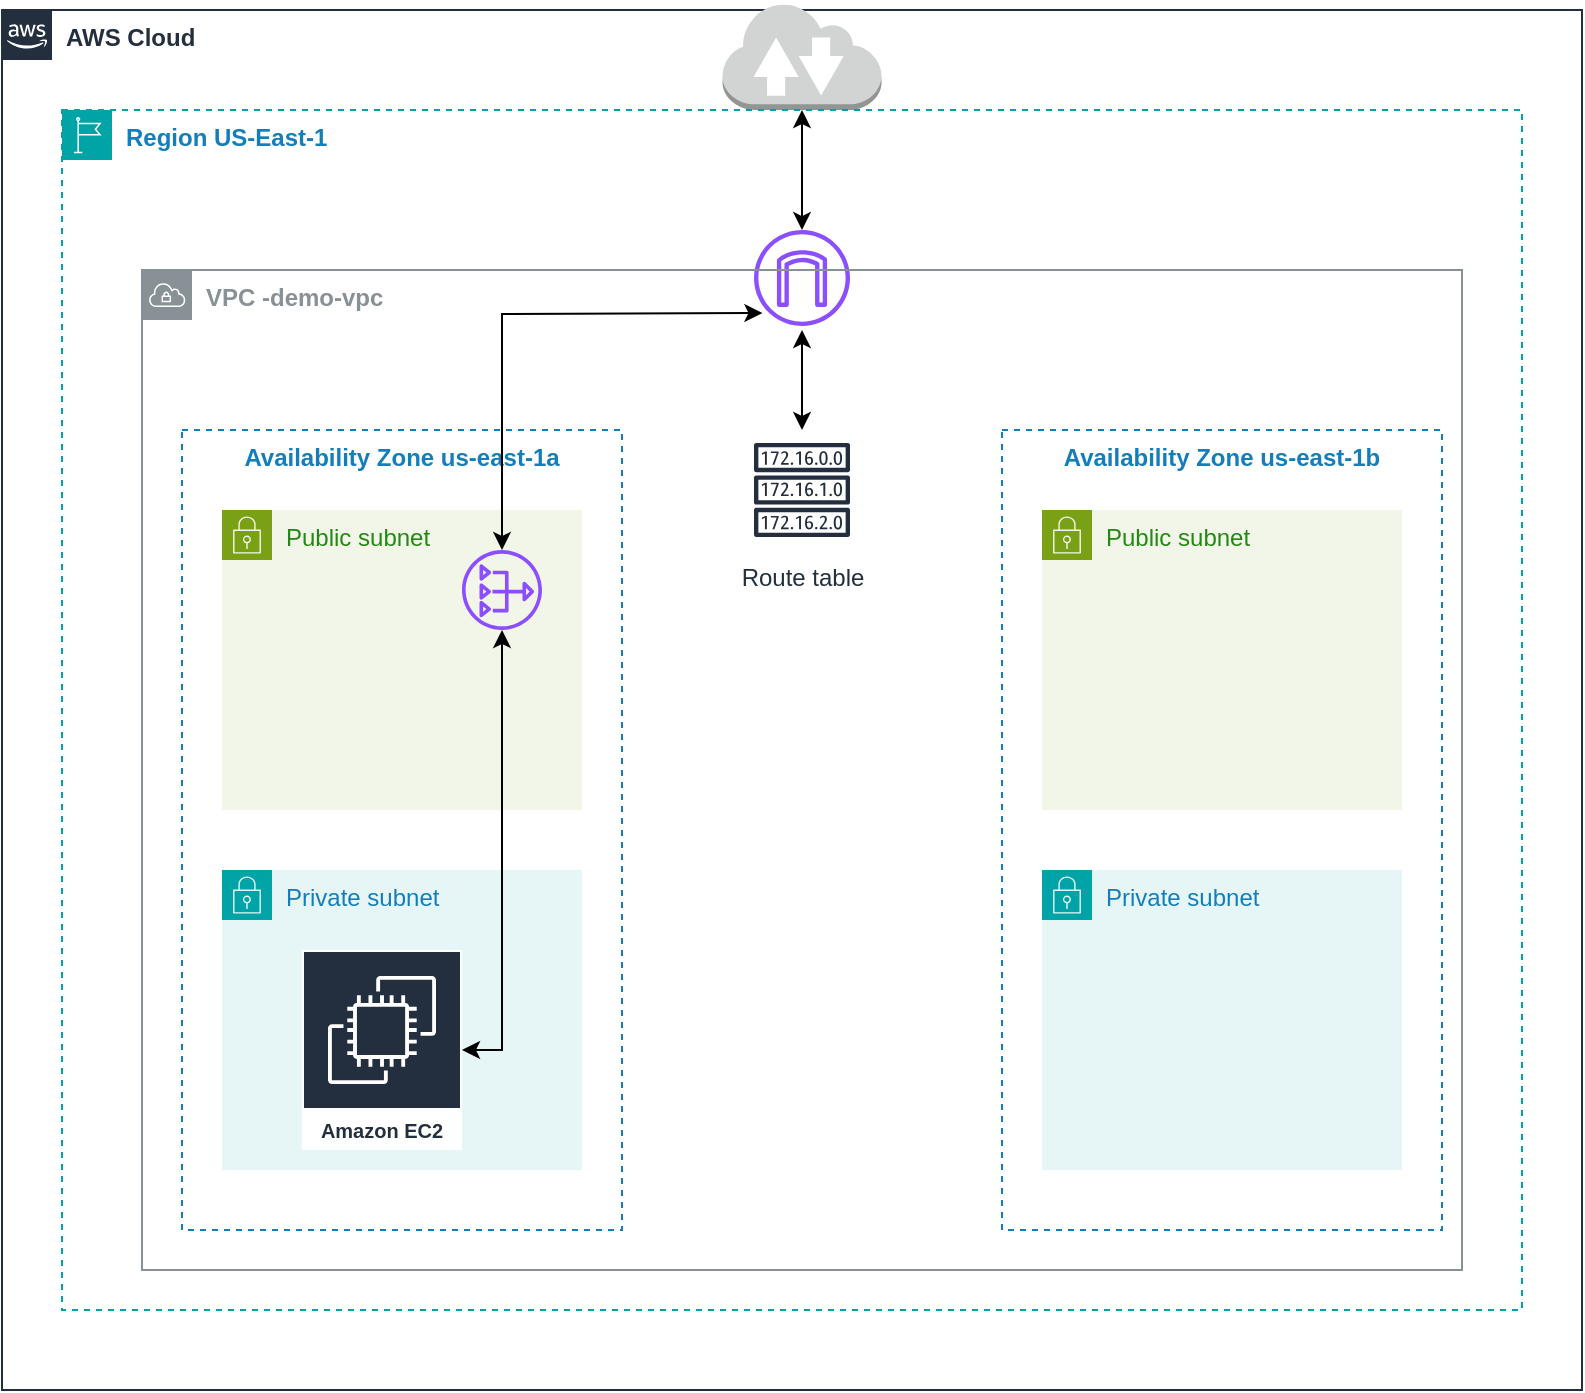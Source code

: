 <mxfile version="24.4.0" type="github">
  <diagram name="Page-1" id="3-KxinDHIs9hPVHIZxue">
    <mxGraphModel dx="1434" dy="1838" grid="1" gridSize="10" guides="1" tooltips="1" connect="1" arrows="1" fold="1" page="1" pageScale="1" pageWidth="850" pageHeight="1100" math="0" shadow="0">
      <root>
        <mxCell id="0" />
        <mxCell id="1" parent="0" />
        <mxCell id="C1iw-v86zCuGPX7qoFVa-1" value="&lt;b&gt;AWS Cloud&lt;/b&gt;" style="points=[[0,0],[0.25,0],[0.5,0],[0.75,0],[1,0],[1,0.25],[1,0.5],[1,0.75],[1,1],[0.75,1],[0.5,1],[0.25,1],[0,1],[0,0.75],[0,0.5],[0,0.25]];outlineConnect=0;gradientColor=none;html=1;whiteSpace=wrap;fontSize=12;fontStyle=0;container=1;pointerEvents=0;collapsible=0;recursiveResize=0;shape=mxgraph.aws4.group;grIcon=mxgraph.aws4.group_aws_cloud_alt;strokeColor=#232F3E;fillColor=none;verticalAlign=top;align=left;spacingLeft=30;fontColor=#232F3E;dashed=0;" vertex="1" parent="1">
          <mxGeometry x="40" y="-130" width="790" height="690" as="geometry" />
        </mxCell>
        <mxCell id="C1iw-v86zCuGPX7qoFVa-14" value="" style="outlineConnect=0;dashed=0;verticalLabelPosition=bottom;verticalAlign=top;align=center;html=1;shape=mxgraph.aws3.internet_2;fillColor=#D2D3D3;gradientColor=none;" vertex="1" parent="C1iw-v86zCuGPX7qoFVa-1">
          <mxGeometry x="360.25" y="-4" width="79.5" height="54" as="geometry" />
        </mxCell>
        <mxCell id="C1iw-v86zCuGPX7qoFVa-2" value="&lt;b&gt;Region US-East-1&lt;/b&gt;" style="points=[[0,0],[0.25,0],[0.5,0],[0.75,0],[1,0],[1,0.25],[1,0.5],[1,0.75],[1,1],[0.75,1],[0.5,1],[0.25,1],[0,1],[0,0.75],[0,0.5],[0,0.25]];outlineConnect=0;gradientColor=none;html=1;whiteSpace=wrap;fontSize=12;fontStyle=0;container=1;pointerEvents=0;collapsible=0;recursiveResize=0;shape=mxgraph.aws4.group;grIcon=mxgraph.aws4.group_region;strokeColor=#00A4A6;fillColor=none;verticalAlign=top;align=left;spacingLeft=30;fontColor=#147EBA;dashed=1;" vertex="1" parent="1">
          <mxGeometry x="70" y="-80" width="730" height="600" as="geometry" />
        </mxCell>
        <mxCell id="C1iw-v86zCuGPX7qoFVa-4" value="" style="sketch=0;outlineConnect=0;fontColor=#232F3E;gradientColor=none;fillColor=#8C4FFF;strokeColor=none;dashed=0;verticalLabelPosition=bottom;verticalAlign=top;align=center;html=1;fontSize=12;fontStyle=0;aspect=fixed;pointerEvents=1;shape=mxgraph.aws4.internet_gateway;" vertex="1" parent="C1iw-v86zCuGPX7qoFVa-2">
          <mxGeometry x="346" y="60" width="48" height="48" as="geometry" />
        </mxCell>
        <mxCell id="C1iw-v86zCuGPX7qoFVa-15" value="" style="endArrow=classic;startArrow=classic;html=1;rounded=0;" edge="1" parent="C1iw-v86zCuGPX7qoFVa-2" source="C1iw-v86zCuGPX7qoFVa-4">
          <mxGeometry width="50" height="50" relative="1" as="geometry">
            <mxPoint x="320" y="50" as="sourcePoint" />
            <mxPoint x="370" as="targetPoint" />
          </mxGeometry>
        </mxCell>
        <mxCell id="C1iw-v86zCuGPX7qoFVa-3" value="&lt;b&gt;VPC -demo-vpc&lt;/b&gt;" style="sketch=0;outlineConnect=0;gradientColor=none;html=1;whiteSpace=wrap;fontSize=12;fontStyle=0;shape=mxgraph.aws4.group;grIcon=mxgraph.aws4.group_vpc;strokeColor=#879196;fillColor=none;verticalAlign=top;align=left;spacingLeft=30;fontColor=#879196;dashed=0;" vertex="1" parent="1">
          <mxGeometry x="110" width="660" height="500" as="geometry" />
        </mxCell>
        <mxCell id="C1iw-v86zCuGPX7qoFVa-5" value="Route table" style="sketch=0;outlineConnect=0;fontColor=#232F3E;gradientColor=none;strokeColor=#232F3E;fillColor=#ffffff;dashed=0;verticalLabelPosition=bottom;verticalAlign=top;align=center;html=1;fontSize=12;fontStyle=0;aspect=fixed;shape=mxgraph.aws4.resourceIcon;resIcon=mxgraph.aws4.route_table;" vertex="1" parent="1">
          <mxGeometry x="410" y="80" width="60" height="60" as="geometry" />
        </mxCell>
        <mxCell id="C1iw-v86zCuGPX7qoFVa-6" value="&lt;b&gt;Availability Zone us-east-1a&lt;/b&gt;" style="fillColor=none;strokeColor=#147EBA;dashed=1;verticalAlign=top;fontStyle=0;fontColor=#147EBA;whiteSpace=wrap;html=1;" vertex="1" parent="1">
          <mxGeometry x="130" y="80" width="220" height="400" as="geometry" />
        </mxCell>
        <mxCell id="C1iw-v86zCuGPX7qoFVa-7" value="&lt;b&gt;Availability Zone us-east-1b&lt;/b&gt;" style="fillColor=none;strokeColor=#147EBA;dashed=1;verticalAlign=top;fontStyle=0;fontColor=#147EBA;whiteSpace=wrap;html=1;" vertex="1" parent="1">
          <mxGeometry x="540" y="80" width="220" height="400" as="geometry" />
        </mxCell>
        <mxCell id="C1iw-v86zCuGPX7qoFVa-10" value="Public subnet" style="points=[[0,0],[0.25,0],[0.5,0],[0.75,0],[1,0],[1,0.25],[1,0.5],[1,0.75],[1,1],[0.75,1],[0.5,1],[0.25,1],[0,1],[0,0.75],[0,0.5],[0,0.25]];outlineConnect=0;gradientColor=none;html=1;whiteSpace=wrap;fontSize=12;fontStyle=0;container=1;pointerEvents=0;collapsible=0;recursiveResize=0;shape=mxgraph.aws4.group;grIcon=mxgraph.aws4.group_security_group;grStroke=0;strokeColor=#7AA116;fillColor=#F2F6E8;verticalAlign=top;align=left;spacingLeft=30;fontColor=#248814;dashed=0;" vertex="1" parent="1">
          <mxGeometry x="150" y="120" width="180" height="150" as="geometry" />
        </mxCell>
        <mxCell id="C1iw-v86zCuGPX7qoFVa-11" value="Public subnet" style="points=[[0,0],[0.25,0],[0.5,0],[0.75,0],[1,0],[1,0.25],[1,0.5],[1,0.75],[1,1],[0.75,1],[0.5,1],[0.25,1],[0,1],[0,0.75],[0,0.5],[0,0.25]];outlineConnect=0;gradientColor=none;html=1;whiteSpace=wrap;fontSize=12;fontStyle=0;container=1;pointerEvents=0;collapsible=0;recursiveResize=0;shape=mxgraph.aws4.group;grIcon=mxgraph.aws4.group_security_group;grStroke=0;strokeColor=#7AA116;fillColor=#F2F6E8;verticalAlign=top;align=left;spacingLeft=30;fontColor=#248814;dashed=0;" vertex="1" parent="1">
          <mxGeometry x="560" y="120" width="180" height="150" as="geometry" />
        </mxCell>
        <mxCell id="C1iw-v86zCuGPX7qoFVa-12" value="Private subnet" style="points=[[0,0],[0.25,0],[0.5,0],[0.75,0],[1,0],[1,0.25],[1,0.5],[1,0.75],[1,1],[0.75,1],[0.5,1],[0.25,1],[0,1],[0,0.75],[0,0.5],[0,0.25]];outlineConnect=0;gradientColor=none;html=1;whiteSpace=wrap;fontSize=12;fontStyle=0;container=1;pointerEvents=0;collapsible=0;recursiveResize=0;shape=mxgraph.aws4.group;grIcon=mxgraph.aws4.group_security_group;grStroke=0;strokeColor=#00A4A6;fillColor=#E6F6F7;verticalAlign=top;align=left;spacingLeft=30;fontColor=#147EBA;dashed=0;" vertex="1" parent="1">
          <mxGeometry x="560" y="300" width="180" height="150" as="geometry" />
        </mxCell>
        <mxCell id="C1iw-v86zCuGPX7qoFVa-13" value="Private subnet" style="points=[[0,0],[0.25,0],[0.5,0],[0.75,0],[1,0],[1,0.25],[1,0.5],[1,0.75],[1,1],[0.75,1],[0.5,1],[0.25,1],[0,1],[0,0.75],[0,0.5],[0,0.25]];outlineConnect=0;gradientColor=none;html=1;whiteSpace=wrap;fontSize=12;fontStyle=0;container=1;pointerEvents=0;collapsible=0;recursiveResize=0;shape=mxgraph.aws4.group;grIcon=mxgraph.aws4.group_security_group;grStroke=0;strokeColor=#00A4A6;fillColor=#E6F6F7;verticalAlign=top;align=left;spacingLeft=30;fontColor=#147EBA;dashed=0;" vertex="1" parent="1">
          <mxGeometry x="150" y="300" width="180" height="150" as="geometry" />
        </mxCell>
        <mxCell id="C1iw-v86zCuGPX7qoFVa-16" value="" style="endArrow=classic;startArrow=classic;html=1;rounded=0;" edge="1" parent="1" source="C1iw-v86zCuGPX7qoFVa-5">
          <mxGeometry width="50" height="50" relative="1" as="geometry">
            <mxPoint x="400" y="70" as="sourcePoint" />
            <mxPoint x="440" y="30" as="targetPoint" />
          </mxGeometry>
        </mxCell>
        <mxCell id="C1iw-v86zCuGPX7qoFVa-17" value="" style="sketch=0;outlineConnect=0;fontColor=#232F3E;gradientColor=none;fillColor=#8C4FFF;strokeColor=none;dashed=0;verticalLabelPosition=bottom;verticalAlign=top;align=center;html=1;fontSize=12;fontStyle=0;aspect=fixed;pointerEvents=1;shape=mxgraph.aws4.nat_gateway;" vertex="1" parent="1">
          <mxGeometry x="270" y="140" width="40" height="40" as="geometry" />
        </mxCell>
        <mxCell id="C1iw-v86zCuGPX7qoFVa-18" value="" style="endArrow=classic;startArrow=classic;html=1;rounded=0;entryX=0.47;entryY=0.043;entryDx=0;entryDy=0;entryPerimeter=0;" edge="1" parent="1" source="C1iw-v86zCuGPX7qoFVa-17" target="C1iw-v86zCuGPX7qoFVa-3">
          <mxGeometry width="50" height="50" relative="1" as="geometry">
            <mxPoint x="310" y="160" as="sourcePoint" />
            <mxPoint x="360" y="110" as="targetPoint" />
            <Array as="points">
              <mxPoint x="290" y="22" />
            </Array>
          </mxGeometry>
        </mxCell>
        <mxCell id="C1iw-v86zCuGPX7qoFVa-19" value="Amazon EC2" style="sketch=0;outlineConnect=0;fontColor=#232F3E;gradientColor=none;strokeColor=#ffffff;fillColor=#232F3E;dashed=0;verticalLabelPosition=middle;verticalAlign=bottom;align=center;html=1;whiteSpace=wrap;fontSize=10;fontStyle=1;spacing=3;shape=mxgraph.aws4.productIcon;prIcon=mxgraph.aws4.ec2;" vertex="1" parent="1">
          <mxGeometry x="190" y="340" width="80" height="100" as="geometry" />
        </mxCell>
        <mxCell id="C1iw-v86zCuGPX7qoFVa-20" value="" style="endArrow=classic;startArrow=classic;html=1;rounded=0;" edge="1" parent="1" source="C1iw-v86zCuGPX7qoFVa-19" target="C1iw-v86zCuGPX7qoFVa-17">
          <mxGeometry width="50" height="50" relative="1" as="geometry">
            <mxPoint x="400" y="250" as="sourcePoint" />
            <mxPoint x="450" y="200" as="targetPoint" />
            <Array as="points">
              <mxPoint x="290" y="390" />
            </Array>
          </mxGeometry>
        </mxCell>
      </root>
    </mxGraphModel>
  </diagram>
</mxfile>
